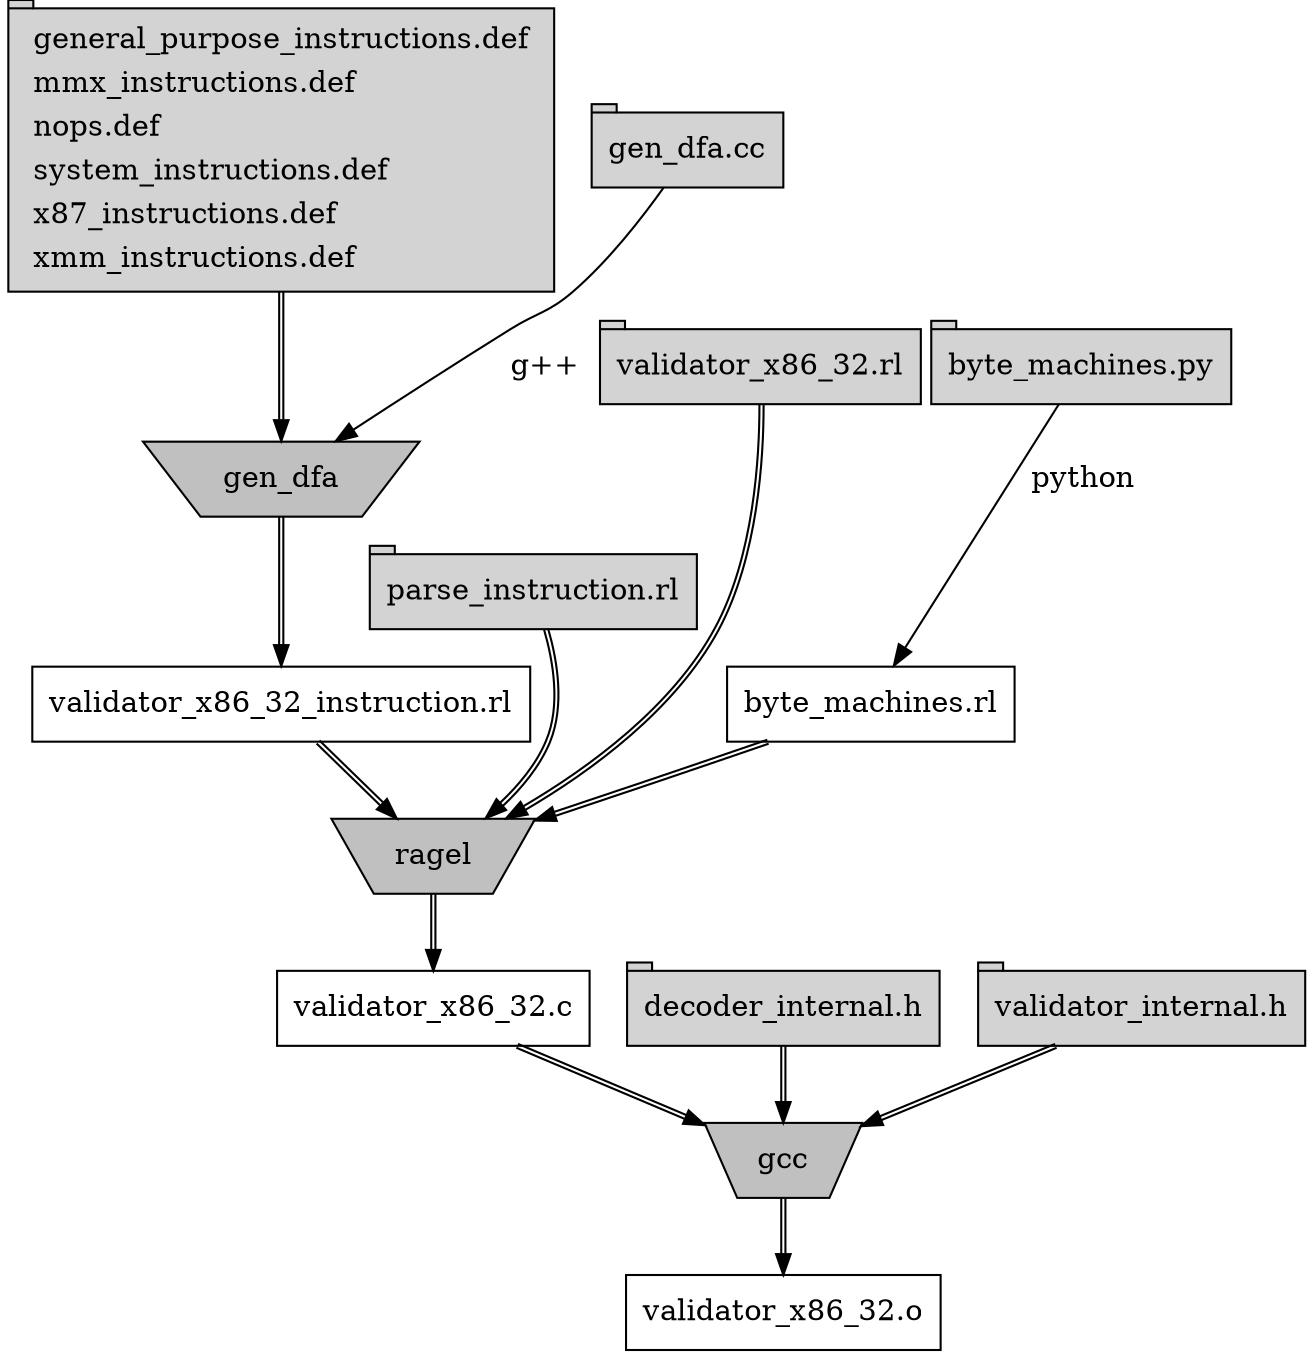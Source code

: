 digraph files32 {
	node [shape=tab];
	def_files [label=<
	  <table border="0">
	    <tr><td align="left">general_purpose_instructions.def</td></tr>
	    <tr><td align="left">mmx_instructions.def</td></tr>
	    <tr><td align="left">nops.def</td></tr>
	    <tr><td align="left">system_instructions.def</td></tr>
	    <tr><td align="left">x87_instructions.def</td></tr>
	    <tr><td align="left">xmm_instructions.def</td></tr></table>
	> style="filled" fillcolor="lightgray"];
	gen_dfa_cc [label="gen_dfa.cc" style="filled" fillcolor="lightgray"];
	byte_machines_py [label="byte_machines.py" style="filled" fillcolor="lightgray"];
	parse_instruction_rl [label="parse_instruction.rl" style="filled" fillcolor="lightgray"];
	validator_x86_32_rl [label="validator_x86_32.rl" style="filled" fillcolor="lightgray"];
	decoder_internal_h [label="decoder_internal.h" style="filled" fillcolor="lightgray"];
	validator_internal_h [label="validator_internal.h" style="filled" fillcolor="lightgray"];
	node [shape="invtrapezium"];
	gen_dfa [label="gen_dfa" style="filled" fillcolor="gray"];
	ragel [label="ragel" style="filled" fillcolor="gray"];
	gcc [label="gcc" style="filled" fillcolor="gray"];
	node [shape=rect];
	validator_x86_32_c [label="validator_x86_32.c"];
	validator_x86_32_instruction_rl [label="validator_x86_32_instruction.rl"];
	byte_machines_rl [label="byte_machines.rl"];
	validator_x86_32_o [label="validator_x86_32.o"];
	def_files -> gen_dfa [color="black:black"];
	gen_dfa_cc -> gen_dfa [label="g++" weight="0"];
	gen_dfa -> validator_x86_32_instruction_rl [color="black:black"];
	byte_machines_py -> byte_machines_rl [label="python" weight="0"];
	byte_machines_rl -> ragel [color="black:black"];
	parse_instruction_rl -> ragel [color="black:black" weight="0"];
	validator_x86_32_rl -> ragel [color="black:black" weight="0"];
	validator_x86_32_instruction_rl -> ragel [color="black:black"];
	ragel -> validator_x86_32_c [color="black:black"];
	validator_x86_32_c -> gcc [color="black:black"];
	decoder_internal_h -> gcc [color="black:black"];
	validator_internal_h -> gcc [color="black:black"];
	gcc -> validator_x86_32_o [color="black:black"];
}
